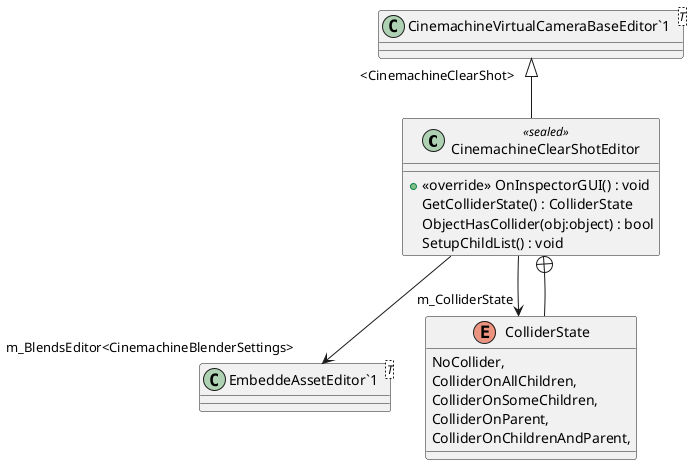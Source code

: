 @startuml
class CinemachineClearShotEditor <<sealed>> {
    + <<override>> OnInspectorGUI() : void
    GetColliderState() : ColliderState
    ObjectHasCollider(obj:object) : bool
    SetupChildList() : void
}
class "CinemachineVirtualCameraBaseEditor`1"<T> {
}
class "EmbeddeAssetEditor`1"<T> {
}
enum ColliderState {
    NoCollider,
    ColliderOnAllChildren,
    ColliderOnSomeChildren,
    ColliderOnParent,
    ColliderOnChildrenAndParent,
}
"CinemachineVirtualCameraBaseEditor`1" "<CinemachineClearShot>" <|-- CinemachineClearShotEditor
CinemachineClearShotEditor --> "m_BlendsEditor<CinemachineBlenderSettings>" "EmbeddeAssetEditor`1"
CinemachineClearShotEditor --> "m_ColliderState" ColliderState
CinemachineClearShotEditor +-- ColliderState
@enduml

